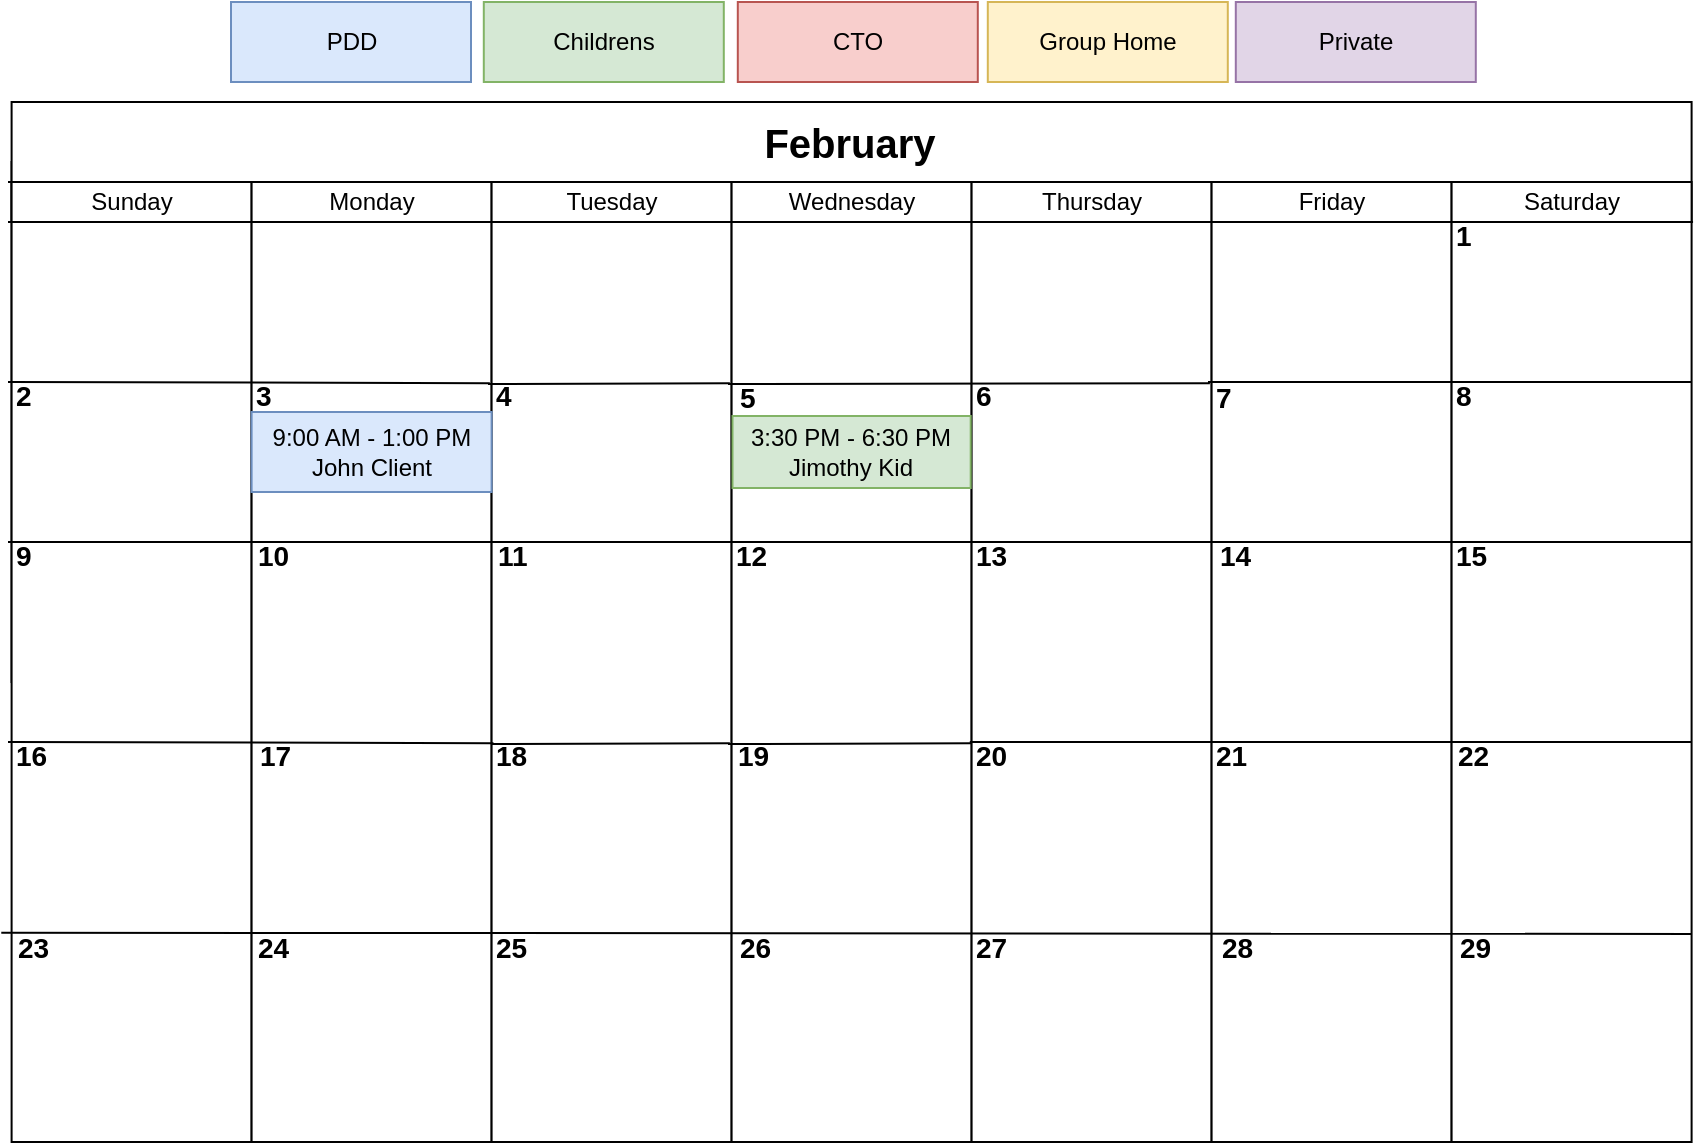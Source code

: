 <mxfile version="12.6.7" type="github" pages="3">
  <diagram id="gWpXzZqUN_xeHMJXShuu" name="Calendar View">
    <mxGraphModel dx="1038" dy="580" grid="1" gridSize="10" guides="1" tooltips="1" connect="1" arrows="1" fold="1" page="1" pageScale="1" pageWidth="850" pageHeight="1100" math="0" shadow="0">
      <root>
        <mxCell id="0FbnTfogBeN0D6H0uJNu-0"/>
        <mxCell id="0FbnTfogBeN0D6H0uJNu-1" parent="0FbnTfogBeN0D6H0uJNu-0"/>
        <mxCell id="86lQQZ_HFtQmhh7WeCAh-0" value="" style="rounded=0;whiteSpace=wrap;html=1;" parent="0FbnTfogBeN0D6H0uJNu-1" vertex="1">
          <mxGeometry x="181.8" y="110" width="720" height="260" as="geometry"/>
        </mxCell>
        <mxCell id="86lQQZ_HFtQmhh7WeCAh-1" value="" style="rounded=0;whiteSpace=wrap;html=1;" parent="0FbnTfogBeN0D6H0uJNu-1" vertex="1">
          <mxGeometry x="181.8" y="80" width="840" height="60" as="geometry"/>
        </mxCell>
        <mxCell id="86lQQZ_HFtQmhh7WeCAh-2" value="" style="rounded=0;whiteSpace=wrap;html=1;" parent="0FbnTfogBeN0D6H0uJNu-1" vertex="1">
          <mxGeometry x="181.8" y="120" width="120" height="480" as="geometry"/>
        </mxCell>
        <mxCell id="86lQQZ_HFtQmhh7WeCAh-3" value="" style="rounded=0;whiteSpace=wrap;html=1;" parent="0FbnTfogBeN0D6H0uJNu-1" vertex="1">
          <mxGeometry x="301.8" y="120" width="120" height="480" as="geometry"/>
        </mxCell>
        <mxCell id="86lQQZ_HFtQmhh7WeCAh-4" value="" style="rounded=0;whiteSpace=wrap;html=1;" parent="0FbnTfogBeN0D6H0uJNu-1" vertex="1">
          <mxGeometry x="421.8" y="120" width="120" height="480" as="geometry"/>
        </mxCell>
        <mxCell id="86lQQZ_HFtQmhh7WeCAh-5" value="" style="rounded=0;whiteSpace=wrap;html=1;" parent="0FbnTfogBeN0D6H0uJNu-1" vertex="1">
          <mxGeometry x="541.8" y="120" width="120" height="480" as="geometry"/>
        </mxCell>
        <mxCell id="86lQQZ_HFtQmhh7WeCAh-6" value="" style="rounded=0;whiteSpace=wrap;html=1;" parent="0FbnTfogBeN0D6H0uJNu-1" vertex="1">
          <mxGeometry x="661.8" y="120" width="120" height="480" as="geometry"/>
        </mxCell>
        <mxCell id="86lQQZ_HFtQmhh7WeCAh-7" value="" style="rounded=0;whiteSpace=wrap;html=1;" parent="0FbnTfogBeN0D6H0uJNu-1" vertex="1">
          <mxGeometry x="781.8" y="120" width="120" height="480" as="geometry"/>
        </mxCell>
        <mxCell id="86lQQZ_HFtQmhh7WeCAh-8" value="" style="rounded=0;whiteSpace=wrap;html=1;" parent="0FbnTfogBeN0D6H0uJNu-1" vertex="1">
          <mxGeometry x="901.8" y="120" width="120" height="480" as="geometry"/>
        </mxCell>
        <mxCell id="86lQQZ_HFtQmhh7WeCAh-11" value="Sunday" style="text;html=1;strokeColor=none;fillColor=none;align=center;verticalAlign=middle;whiteSpace=wrap;rounded=0;" parent="0FbnTfogBeN0D6H0uJNu-1" vertex="1">
          <mxGeometry x="221.8" y="120" width="40" height="20" as="geometry"/>
        </mxCell>
        <mxCell id="86lQQZ_HFtQmhh7WeCAh-12" value="Monday" style="text;html=1;strokeColor=none;fillColor=none;align=center;verticalAlign=middle;whiteSpace=wrap;rounded=0;" parent="0FbnTfogBeN0D6H0uJNu-1" vertex="1">
          <mxGeometry x="341.8" y="120" width="40" height="20" as="geometry"/>
        </mxCell>
        <mxCell id="86lQQZ_HFtQmhh7WeCAh-13" value="Tuesday" style="text;html=1;strokeColor=none;fillColor=none;align=center;verticalAlign=middle;whiteSpace=wrap;rounded=0;" parent="0FbnTfogBeN0D6H0uJNu-1" vertex="1">
          <mxGeometry x="461.8" y="120" width="40" height="20" as="geometry"/>
        </mxCell>
        <mxCell id="86lQQZ_HFtQmhh7WeCAh-14" value="Wednesday" style="text;html=1;strokeColor=none;fillColor=none;align=center;verticalAlign=middle;whiteSpace=wrap;rounded=0;" parent="0FbnTfogBeN0D6H0uJNu-1" vertex="1">
          <mxGeometry x="581.8" y="120" width="40" height="20" as="geometry"/>
        </mxCell>
        <mxCell id="86lQQZ_HFtQmhh7WeCAh-15" value="Thursday" style="text;html=1;strokeColor=none;fillColor=none;align=center;verticalAlign=middle;whiteSpace=wrap;rounded=0;" parent="0FbnTfogBeN0D6H0uJNu-1" vertex="1">
          <mxGeometry x="701.8" y="120" width="40" height="20" as="geometry"/>
        </mxCell>
        <mxCell id="86lQQZ_HFtQmhh7WeCAh-16" value="Friday" style="text;html=1;strokeColor=none;fillColor=none;align=center;verticalAlign=middle;whiteSpace=wrap;rounded=0;" parent="0FbnTfogBeN0D6H0uJNu-1" vertex="1">
          <mxGeometry x="821.8" y="120" width="40" height="20" as="geometry"/>
        </mxCell>
        <mxCell id="86lQQZ_HFtQmhh7WeCAh-17" value="Saturday" style="text;html=1;strokeColor=none;fillColor=none;align=center;verticalAlign=middle;whiteSpace=wrap;rounded=0;" parent="0FbnTfogBeN0D6H0uJNu-1" vertex="1">
          <mxGeometry x="941.8" y="120" width="40" height="20" as="geometry"/>
        </mxCell>
        <mxCell id="86lQQZ_HFtQmhh7WeCAh-53" value="" style="endArrow=none;html=1;entryX=1.008;entryY=0.043;entryDx=0;entryDy=0;entryPerimeter=0;" parent="0FbnTfogBeN0D6H0uJNu-1" edge="1">
          <mxGeometry width="50" height="50" relative="1" as="geometry">
            <mxPoint x="180" y="300" as="sourcePoint"/>
            <mxPoint x="1021.8" y="300" as="targetPoint"/>
          </mxGeometry>
        </mxCell>
        <mxCell id="86lQQZ_HFtQmhh7WeCAh-58" value="" style="endArrow=none;html=1;entryX=1.008;entryY=0.043;entryDx=0;entryDy=0;entryPerimeter=0;exitX=1;exitY=0;exitDx=0;exitDy=0;" parent="0FbnTfogBeN0D6H0uJNu-1" source="86lQQZ_HFtQmhh7WeCAh-92" edge="1">
          <mxGeometry width="50" height="50" relative="1" as="geometry">
            <mxPoint x="180" y="400" as="sourcePoint"/>
            <mxPoint x="1021.8" y="400" as="targetPoint"/>
          </mxGeometry>
        </mxCell>
        <mxCell id="86lQQZ_HFtQmhh7WeCAh-62" value="" style="endArrow=none;html=1;exitX=-0.043;exitY=0.782;exitDx=0;exitDy=0;entryX=1;entryY=0;entryDx=0;entryDy=0;exitPerimeter=0;" parent="0FbnTfogBeN0D6H0uJNu-1" source="86lQQZ_HFtQmhh7WeCAh-2" target="86lQQZ_HFtQmhh7WeCAh-118" edge="1">
          <mxGeometry width="50" height="50" relative="1" as="geometry">
            <mxPoint x="60.0" y="480.0" as="sourcePoint"/>
            <mxPoint x="1021.8" y="480" as="targetPoint"/>
          </mxGeometry>
        </mxCell>
        <mxCell id="86lQQZ_HFtQmhh7WeCAh-70" value="" style="endArrow=none;html=1;entryX=1.008;entryY=0.043;entryDx=0;entryDy=0;entryPerimeter=0;" parent="0FbnTfogBeN0D6H0uJNu-1" edge="1">
          <mxGeometry width="50" height="50" relative="1" as="geometry">
            <mxPoint x="780" y="220" as="sourcePoint"/>
            <mxPoint x="1021.8" y="220" as="targetPoint"/>
          </mxGeometry>
        </mxCell>
        <mxCell id="86lQQZ_HFtQmhh7WeCAh-72" value="&lt;span style=&quot;white-space: normal&quot;&gt;9:00 AM - 1:00 PM&lt;/span&gt;&lt;br style=&quot;white-space: normal&quot;&gt;&lt;span style=&quot;white-space: normal&quot;&gt;John Client&lt;/span&gt;" style="rounded=0;whiteSpace=wrap;html=1;fillColor=#dae8fc;strokeColor=#6c8ebf;" parent="0FbnTfogBeN0D6H0uJNu-1" vertex="1">
          <mxGeometry x="301.8" y="235" width="120" height="40" as="geometry"/>
        </mxCell>
        <mxCell id="86lQQZ_HFtQmhh7WeCAh-75" value="&lt;span style=&quot;white-space: normal&quot;&gt;3:30 PM - 6:30 PM&lt;br&gt;Jimothy Kid&lt;/span&gt;" style="rounded=0;whiteSpace=wrap;html=1;fillColor=#d5e8d4;strokeColor=#82b366;" parent="0FbnTfogBeN0D6H0uJNu-1" vertex="1">
          <mxGeometry x="542.25" y="237" width="119.1" height="36" as="geometry"/>
        </mxCell>
        <mxCell id="86lQQZ_HFtQmhh7WeCAh-80" value="" style="endArrow=none;html=1;" parent="0FbnTfogBeN0D6H0uJNu-1" edge="1">
          <mxGeometry width="50" height="50" relative="1" as="geometry">
            <mxPoint x="180" y="120" as="sourcePoint"/>
            <mxPoint x="1020" y="120" as="targetPoint"/>
          </mxGeometry>
        </mxCell>
        <mxCell id="86lQQZ_HFtQmhh7WeCAh-81" value="" style="endArrow=none;html=1;entryX=0.999;entryY=0.076;entryDx=0;entryDy=0;entryPerimeter=0;" parent="0FbnTfogBeN0D6H0uJNu-1" edge="1">
          <mxGeometry width="50" height="50" relative="1" as="geometry">
            <mxPoint x="180" y="140" as="sourcePoint"/>
            <mxPoint x="1022.52" y="140" as="targetPoint"/>
          </mxGeometry>
        </mxCell>
        <mxCell id="86lQQZ_HFtQmhh7WeCAh-83" value="February" style="text;html=1;strokeColor=none;fillColor=none;align=center;verticalAlign=middle;whiteSpace=wrap;rounded=0;fontStyle=1;fontSize=20;" parent="0FbnTfogBeN0D6H0uJNu-1" vertex="1">
          <mxGeometry x="421.8" y="90" width="358.2" height="20" as="geometry"/>
        </mxCell>
        <mxCell id="86lQQZ_HFtQmhh7WeCAh-86" value="&lt;b style=&quot;font-size: 14px&quot;&gt;1&lt;/b&gt;" style="text;html=1;strokeColor=none;fillColor=none;align=left;verticalAlign=middle;whiteSpace=wrap;rounded=0;" parent="0FbnTfogBeN0D6H0uJNu-1" vertex="1">
          <mxGeometry x="901.8" y="140" width="118.2" height="14" as="geometry"/>
        </mxCell>
        <mxCell id="86lQQZ_HFtQmhh7WeCAh-87" value="&lt;b style=&quot;font-size: 14px&quot;&gt;2&lt;/b&gt;" style="text;html=1;strokeColor=none;fillColor=none;align=left;verticalAlign=middle;whiteSpace=wrap;rounded=0;" parent="0FbnTfogBeN0D6H0uJNu-1" vertex="1">
          <mxGeometry x="181.8" y="220" width="118.2" height="14" as="geometry"/>
        </mxCell>
        <mxCell id="86lQQZ_HFtQmhh7WeCAh-88" value="&lt;b style=&quot;font-size: 14px&quot;&gt;3&lt;/b&gt;" style="text;html=1;strokeColor=none;fillColor=none;align=left;verticalAlign=middle;whiteSpace=wrap;rounded=0;" parent="0FbnTfogBeN0D6H0uJNu-1" vertex="1">
          <mxGeometry x="301.8" y="220" width="118.2" height="14" as="geometry"/>
        </mxCell>
        <mxCell id="86lQQZ_HFtQmhh7WeCAh-89" value="" style="endArrow=none;html=1;entryX=1.008;entryY=0.043;entryDx=0;entryDy=0;entryPerimeter=0;" parent="0FbnTfogBeN0D6H0uJNu-1" target="86lQQZ_HFtQmhh7WeCAh-88" edge="1">
          <mxGeometry width="50" height="50" relative="1" as="geometry">
            <mxPoint x="180" y="220" as="sourcePoint"/>
            <mxPoint x="1021.8" y="220" as="targetPoint"/>
          </mxGeometry>
        </mxCell>
        <mxCell id="86lQQZ_HFtQmhh7WeCAh-90" value="&lt;b style=&quot;font-size: 14px&quot;&gt;21&lt;/b&gt;" style="text;html=1;strokeColor=none;fillColor=none;align=left;verticalAlign=middle;whiteSpace=wrap;rounded=0;" parent="0FbnTfogBeN0D6H0uJNu-1" vertex="1">
          <mxGeometry x="781.8" y="400" width="118.2" height="14" as="geometry"/>
        </mxCell>
        <mxCell id="86lQQZ_HFtQmhh7WeCAh-91" value="&lt;b style=&quot;font-size: 14px&quot;&gt;20&lt;/b&gt;" style="text;html=1;strokeColor=none;fillColor=none;align=left;verticalAlign=middle;whiteSpace=wrap;rounded=0;" parent="0FbnTfogBeN0D6H0uJNu-1" vertex="1">
          <mxGeometry x="661.8" y="400" width="118.2" height="14" as="geometry"/>
        </mxCell>
        <mxCell id="86lQQZ_HFtQmhh7WeCAh-94" value="&lt;b style=&quot;font-size: 14px&quot;&gt;15&lt;/b&gt;" style="text;html=1;strokeColor=none;fillColor=none;align=left;verticalAlign=middle;whiteSpace=wrap;rounded=0;" parent="0FbnTfogBeN0D6H0uJNu-1" vertex="1">
          <mxGeometry x="901.8" y="300" width="118.2" height="14" as="geometry"/>
        </mxCell>
        <mxCell id="86lQQZ_HFtQmhh7WeCAh-96" value="&lt;b style=&quot;font-size: 14px&quot;&gt;16&lt;/b&gt;" style="text;html=1;strokeColor=none;fillColor=none;align=left;verticalAlign=middle;whiteSpace=wrap;rounded=0;" parent="0FbnTfogBeN0D6H0uJNu-1" vertex="1">
          <mxGeometry x="181.8" y="400" width="118.2" height="14" as="geometry"/>
        </mxCell>
        <mxCell id="86lQQZ_HFtQmhh7WeCAh-97" value="&lt;b style=&quot;font-size: 14px&quot;&gt;14&lt;/b&gt;" style="text;html=1;strokeColor=none;fillColor=none;align=left;verticalAlign=middle;whiteSpace=wrap;rounded=0;" parent="0FbnTfogBeN0D6H0uJNu-1" vertex="1">
          <mxGeometry x="783.6" y="300" width="118.2" height="14" as="geometry"/>
        </mxCell>
        <mxCell id="86lQQZ_HFtQmhh7WeCAh-98" value="&lt;b style=&quot;font-size: 14px&quot;&gt;13&lt;/b&gt;" style="text;html=1;strokeColor=none;fillColor=none;align=left;verticalAlign=middle;whiteSpace=wrap;rounded=0;" parent="0FbnTfogBeN0D6H0uJNu-1" vertex="1">
          <mxGeometry x="661.8" y="300" width="118.2" height="14" as="geometry"/>
        </mxCell>
        <mxCell id="86lQQZ_HFtQmhh7WeCAh-99" value="&lt;b style=&quot;font-size: 14px&quot;&gt;12&lt;/b&gt;" style="text;html=1;strokeColor=none;fillColor=none;align=left;verticalAlign=middle;whiteSpace=wrap;rounded=0;" parent="0FbnTfogBeN0D6H0uJNu-1" vertex="1">
          <mxGeometry x="541.8" y="300" width="118.2" height="14" as="geometry"/>
        </mxCell>
        <mxCell id="86lQQZ_HFtQmhh7WeCAh-100" value="&lt;b style=&quot;font-size: 14px&quot;&gt;11&lt;/b&gt;" style="text;html=1;strokeColor=none;fillColor=none;align=left;verticalAlign=middle;whiteSpace=wrap;rounded=0;" parent="0FbnTfogBeN0D6H0uJNu-1" vertex="1">
          <mxGeometry x="422.7" y="300" width="118.2" height="14" as="geometry"/>
        </mxCell>
        <mxCell id="86lQQZ_HFtQmhh7WeCAh-101" value="&lt;b style=&quot;font-size: 14px&quot;&gt;10&lt;/b&gt;" style="text;html=1;strokeColor=none;fillColor=none;align=left;verticalAlign=middle;whiteSpace=wrap;rounded=0;" parent="0FbnTfogBeN0D6H0uJNu-1" vertex="1">
          <mxGeometry x="302.7" y="300" width="118.2" height="14" as="geometry"/>
        </mxCell>
        <mxCell id="86lQQZ_HFtQmhh7WeCAh-102" value="&lt;b style=&quot;font-size: 14px&quot;&gt;9&lt;/b&gt;" style="text;html=1;strokeColor=none;fillColor=none;align=left;verticalAlign=middle;whiteSpace=wrap;rounded=0;" parent="0FbnTfogBeN0D6H0uJNu-1" vertex="1">
          <mxGeometry x="181.8" y="300" width="118.2" height="14" as="geometry"/>
        </mxCell>
        <mxCell id="86lQQZ_HFtQmhh7WeCAh-103" value="&lt;b style=&quot;font-size: 14px&quot;&gt;8&lt;/b&gt;" style="text;html=1;strokeColor=none;fillColor=none;align=left;verticalAlign=middle;whiteSpace=wrap;rounded=0;" parent="0FbnTfogBeN0D6H0uJNu-1" vertex="1">
          <mxGeometry x="901.8" y="220" width="118.2" height="14" as="geometry"/>
        </mxCell>
        <mxCell id="86lQQZ_HFtQmhh7WeCAh-104" value="&lt;b style=&quot;font-size: 14px&quot;&gt;7&lt;/b&gt;" style="text;html=1;strokeColor=none;fillColor=none;align=left;verticalAlign=middle;whiteSpace=wrap;rounded=0;" parent="0FbnTfogBeN0D6H0uJNu-1" vertex="1">
          <mxGeometry x="781.8" y="221" width="118.2" height="14" as="geometry"/>
        </mxCell>
        <mxCell id="86lQQZ_HFtQmhh7WeCAh-106" value="&lt;b style=&quot;font-size: 14px&quot;&gt;5&lt;/b&gt;" style="text;html=1;strokeColor=none;fillColor=none;align=left;verticalAlign=middle;whiteSpace=wrap;rounded=0;" parent="0FbnTfogBeN0D6H0uJNu-1" vertex="1">
          <mxGeometry x="543.6" y="221" width="118.2" height="14" as="geometry"/>
        </mxCell>
        <mxCell id="86lQQZ_HFtQmhh7WeCAh-107" value="&lt;b style=&quot;font-size: 14px&quot;&gt;4&lt;/b&gt;" style="text;html=1;strokeColor=none;fillColor=none;align=left;verticalAlign=middle;whiteSpace=wrap;rounded=0;" parent="0FbnTfogBeN0D6H0uJNu-1" vertex="1">
          <mxGeometry x="421.8" y="220" width="118.2" height="14" as="geometry"/>
        </mxCell>
        <mxCell id="86lQQZ_HFtQmhh7WeCAh-108" value="" style="endArrow=none;html=1;entryX=1.008;entryY=0.043;entryDx=0;entryDy=0;entryPerimeter=0;" parent="0FbnTfogBeN0D6H0uJNu-1" target="86lQQZ_HFtQmhh7WeCAh-107" edge="1">
          <mxGeometry width="50" height="50" relative="1" as="geometry">
            <mxPoint x="420" y="221" as="sourcePoint"/>
            <mxPoint x="1021.8" y="220" as="targetPoint"/>
          </mxGeometry>
        </mxCell>
        <mxCell id="86lQQZ_HFtQmhh7WeCAh-105" value="&lt;b style=&quot;font-size: 14px&quot;&gt;6&lt;/b&gt;" style="text;html=1;strokeColor=none;fillColor=none;align=left;verticalAlign=middle;whiteSpace=wrap;rounded=0;" parent="0FbnTfogBeN0D6H0uJNu-1" vertex="1">
          <mxGeometry x="661.8" y="220" width="118.2" height="14" as="geometry"/>
        </mxCell>
        <mxCell id="86lQQZ_HFtQmhh7WeCAh-109" value="" style="endArrow=none;html=1;entryX=1.008;entryY=0.043;entryDx=0;entryDy=0;entryPerimeter=0;" parent="0FbnTfogBeN0D6H0uJNu-1" target="86lQQZ_HFtQmhh7WeCAh-105" edge="1">
          <mxGeometry width="50" height="50" relative="1" as="geometry">
            <mxPoint x="540" y="221" as="sourcePoint"/>
            <mxPoint x="1021.8" y="220" as="targetPoint"/>
          </mxGeometry>
        </mxCell>
        <mxCell id="86lQQZ_HFtQmhh7WeCAh-95" value="&lt;b style=&quot;font-size: 14px&quot;&gt;17&lt;/b&gt;" style="text;html=1;strokeColor=none;fillColor=none;align=left;verticalAlign=middle;whiteSpace=wrap;rounded=0;" parent="0FbnTfogBeN0D6H0uJNu-1" vertex="1">
          <mxGeometry x="303.6" y="400" width="118.2" height="14" as="geometry"/>
        </mxCell>
        <mxCell id="86lQQZ_HFtQmhh7WeCAh-113" value="" style="endArrow=none;html=1;entryX=1.008;entryY=0.043;entryDx=0;entryDy=0;entryPerimeter=0;" parent="0FbnTfogBeN0D6H0uJNu-1" target="86lQQZ_HFtQmhh7WeCAh-95" edge="1">
          <mxGeometry width="50" height="50" relative="1" as="geometry">
            <mxPoint x="180" y="400" as="sourcePoint"/>
            <mxPoint x="1021.8" y="400" as="targetPoint"/>
          </mxGeometry>
        </mxCell>
        <mxCell id="86lQQZ_HFtQmhh7WeCAh-93" value="&lt;b style=&quot;font-size: 14px&quot;&gt;18&lt;/b&gt;" style="text;html=1;strokeColor=none;fillColor=none;align=left;verticalAlign=middle;whiteSpace=wrap;rounded=0;" parent="0FbnTfogBeN0D6H0uJNu-1" vertex="1">
          <mxGeometry x="421.8" y="400" width="118.2" height="14" as="geometry"/>
        </mxCell>
        <mxCell id="86lQQZ_HFtQmhh7WeCAh-114" value="" style="endArrow=none;html=1;entryX=1.008;entryY=0.043;entryDx=0;entryDy=0;entryPerimeter=0;" parent="0FbnTfogBeN0D6H0uJNu-1" target="86lQQZ_HFtQmhh7WeCAh-93" edge="1">
          <mxGeometry width="50" height="50" relative="1" as="geometry">
            <mxPoint x="422" y="401" as="sourcePoint"/>
            <mxPoint x="1021.8" y="400" as="targetPoint"/>
          </mxGeometry>
        </mxCell>
        <mxCell id="86lQQZ_HFtQmhh7WeCAh-92" value="&lt;b style=&quot;font-size: 14px&quot;&gt;19&lt;/b&gt;" style="text;html=1;strokeColor=none;fillColor=none;align=left;verticalAlign=middle;whiteSpace=wrap;rounded=0;" parent="0FbnTfogBeN0D6H0uJNu-1" vertex="1">
          <mxGeometry x="542.7" y="400" width="118.2" height="14" as="geometry"/>
        </mxCell>
        <mxCell id="86lQQZ_HFtQmhh7WeCAh-115" value="" style="endArrow=none;html=1;entryX=1.008;entryY=0.043;entryDx=0;entryDy=0;entryPerimeter=0;" parent="0FbnTfogBeN0D6H0uJNu-1" target="86lQQZ_HFtQmhh7WeCAh-92" edge="1">
          <mxGeometry width="50" height="50" relative="1" as="geometry">
            <mxPoint x="540" y="401" as="sourcePoint"/>
            <mxPoint x="1021.8" y="400" as="targetPoint"/>
          </mxGeometry>
        </mxCell>
        <mxCell id="86lQQZ_HFtQmhh7WeCAh-116" value="&lt;b style=&quot;font-size: 14px&quot;&gt;22&lt;/b&gt;" style="text;html=1;strokeColor=none;fillColor=none;align=left;verticalAlign=middle;whiteSpace=wrap;rounded=0;" parent="0FbnTfogBeN0D6H0uJNu-1" vertex="1">
          <mxGeometry x="902.7" y="400" width="118.2" height="14" as="geometry"/>
        </mxCell>
        <mxCell id="86lQQZ_HFtQmhh7WeCAh-118" value="&lt;b style=&quot;font-size: 14px&quot;&gt;29&lt;/b&gt;" style="text;html=1;strokeColor=none;fillColor=none;align=left;verticalAlign=middle;whiteSpace=wrap;rounded=0;" parent="0FbnTfogBeN0D6H0uJNu-1" vertex="1">
          <mxGeometry x="903.6" y="496" width="118.2" height="14" as="geometry"/>
        </mxCell>
        <mxCell id="86lQQZ_HFtQmhh7WeCAh-119" value="&lt;b style=&quot;font-size: 14px&quot;&gt;28&lt;/b&gt;" style="text;html=1;strokeColor=none;fillColor=none;align=left;verticalAlign=middle;whiteSpace=wrap;rounded=0;" parent="0FbnTfogBeN0D6H0uJNu-1" vertex="1">
          <mxGeometry x="784.5" y="496" width="118.2" height="14" as="geometry"/>
        </mxCell>
        <mxCell id="86lQQZ_HFtQmhh7WeCAh-120" value="&lt;b style=&quot;font-size: 14px&quot;&gt;27&lt;/b&gt;" style="text;html=1;strokeColor=none;fillColor=none;align=left;verticalAlign=middle;whiteSpace=wrap;rounded=0;" parent="0FbnTfogBeN0D6H0uJNu-1" vertex="1">
          <mxGeometry x="661.8" y="496" width="118.2" height="14" as="geometry"/>
        </mxCell>
        <mxCell id="86lQQZ_HFtQmhh7WeCAh-121" value="&lt;b style=&quot;font-size: 14px&quot;&gt;26&lt;/b&gt;" style="text;html=1;strokeColor=none;fillColor=none;align=left;verticalAlign=middle;whiteSpace=wrap;rounded=0;" parent="0FbnTfogBeN0D6H0uJNu-1" vertex="1">
          <mxGeometry x="543.6" y="496" width="118.2" height="14" as="geometry"/>
        </mxCell>
        <mxCell id="86lQQZ_HFtQmhh7WeCAh-122" value="&lt;b style=&quot;font-size: 14px&quot;&gt;25&lt;/b&gt;" style="text;html=1;strokeColor=none;fillColor=none;align=left;verticalAlign=middle;whiteSpace=wrap;rounded=0;" parent="0FbnTfogBeN0D6H0uJNu-1" vertex="1">
          <mxGeometry x="421.8" y="496" width="118.2" height="14" as="geometry"/>
        </mxCell>
        <mxCell id="86lQQZ_HFtQmhh7WeCAh-123" value="&lt;b style=&quot;font-size: 14px&quot;&gt;24&lt;/b&gt;" style="text;html=1;strokeColor=none;fillColor=none;align=left;verticalAlign=middle;whiteSpace=wrap;rounded=0;" parent="0FbnTfogBeN0D6H0uJNu-1" vertex="1">
          <mxGeometry x="302.7" y="496" width="118.2" height="14" as="geometry"/>
        </mxCell>
        <mxCell id="86lQQZ_HFtQmhh7WeCAh-124" value="&lt;b style=&quot;font-size: 14px&quot;&gt;23&lt;/b&gt;" style="text;html=1;strokeColor=none;fillColor=none;align=left;verticalAlign=middle;whiteSpace=wrap;rounded=0;" parent="0FbnTfogBeN0D6H0uJNu-1" vertex="1">
          <mxGeometry x="182.7" y="496" width="118.2" height="14" as="geometry"/>
        </mxCell>
        <mxCell id="hpF6MXox4R8xfjnI8_eE-0" value="PDD" style="rounded=0;whiteSpace=wrap;html=1;fillColor=#dae8fc;strokeColor=#6c8ebf;" vertex="1" parent="0FbnTfogBeN0D6H0uJNu-1">
          <mxGeometry x="291.5" y="30" width="120" height="40" as="geometry"/>
        </mxCell>
        <mxCell id="hpF6MXox4R8xfjnI8_eE-1" value="Childrens" style="rounded=0;whiteSpace=wrap;html=1;fillColor=#d5e8d4;strokeColor=#82b366;" vertex="1" parent="0FbnTfogBeN0D6H0uJNu-1">
          <mxGeometry x="417.9" y="30" width="120" height="40" as="geometry"/>
        </mxCell>
        <mxCell id="hpF6MXox4R8xfjnI8_eE-2" value="CTO" style="rounded=0;whiteSpace=wrap;html=1;fillColor=#f8cecc;strokeColor=#b85450;" vertex="1" parent="0FbnTfogBeN0D6H0uJNu-1">
          <mxGeometry x="544.9" y="30" width="120" height="40" as="geometry"/>
        </mxCell>
        <mxCell id="hpF6MXox4R8xfjnI8_eE-3" value="Group Home" style="rounded=0;whiteSpace=wrap;html=1;fillColor=#fff2cc;strokeColor=#d6b656;" vertex="1" parent="0FbnTfogBeN0D6H0uJNu-1">
          <mxGeometry x="669.9" y="30" width="120" height="40" as="geometry"/>
        </mxCell>
        <mxCell id="hpF6MXox4R8xfjnI8_eE-4" value="Private" style="rounded=0;whiteSpace=wrap;html=1;fillColor=#e1d5e7;strokeColor=#9673a6;" vertex="1" parent="0FbnTfogBeN0D6H0uJNu-1">
          <mxGeometry x="793.9" y="30" width="120" height="40" as="geometry"/>
        </mxCell>
      </root>
    </mxGraphModel>
  </diagram>
  <diagram id="l_XLelFGK0SrKphf6Kbc" name="Week View">
    <mxGraphModel dx="2333" dy="829" grid="1" gridSize="10" guides="1" tooltips="1" connect="1" arrows="1" fold="1" page="1" pageScale="1" pageWidth="850" pageHeight="1100" math="0" shadow="0">
      <root>
        <mxCell id="0"/>
        <mxCell id="1" parent="0"/>
        <mxCell id="4BJEDGzdUpcZ-naStXSg-1" value="" style="rounded=0;whiteSpace=wrap;html=1;" parent="1" vertex="1">
          <mxGeometry x="80" y="120" width="720" height="260" as="geometry"/>
        </mxCell>
        <mxCell id="4BJEDGzdUpcZ-naStXSg-2" value="" style="rounded=0;whiteSpace=wrap;html=1;" parent="1" vertex="1">
          <mxGeometry x="80" y="90" width="840" height="60" as="geometry"/>
        </mxCell>
        <mxCell id="4BJEDGzdUpcZ-naStXSg-3" value="" style="rounded=0;whiteSpace=wrap;html=1;" parent="1" vertex="1">
          <mxGeometry x="80" y="150" width="120" height="480" as="geometry"/>
        </mxCell>
        <mxCell id="4BJEDGzdUpcZ-naStXSg-4" value="" style="rounded=0;whiteSpace=wrap;html=1;" parent="1" vertex="1">
          <mxGeometry x="200" y="150" width="120" height="480" as="geometry"/>
        </mxCell>
        <mxCell id="4BJEDGzdUpcZ-naStXSg-5" value="" style="rounded=0;whiteSpace=wrap;html=1;" parent="1" vertex="1">
          <mxGeometry x="320" y="150" width="120" height="480" as="geometry"/>
        </mxCell>
        <mxCell id="4BJEDGzdUpcZ-naStXSg-6" value="" style="rounded=0;whiteSpace=wrap;html=1;" parent="1" vertex="1">
          <mxGeometry x="440" y="150" width="120" height="480" as="geometry"/>
        </mxCell>
        <mxCell id="4BJEDGzdUpcZ-naStXSg-7" value="" style="rounded=0;whiteSpace=wrap;html=1;" parent="1" vertex="1">
          <mxGeometry x="560" y="150" width="120" height="480" as="geometry"/>
        </mxCell>
        <mxCell id="4BJEDGzdUpcZ-naStXSg-8" value="" style="rounded=0;whiteSpace=wrap;html=1;" parent="1" vertex="1">
          <mxGeometry x="680" y="150" width="120" height="480" as="geometry"/>
        </mxCell>
        <mxCell id="4BJEDGzdUpcZ-naStXSg-9" value="" style="rounded=0;whiteSpace=wrap;html=1;" parent="1" vertex="1">
          <mxGeometry x="800" y="150" width="120" height="480" as="geometry"/>
        </mxCell>
        <mxCell id="4BJEDGzdUpcZ-naStXSg-12" value="" style="rounded=0;whiteSpace=wrap;html=1;" parent="1" vertex="1">
          <mxGeometry x="-40" y="150" width="120" height="480" as="geometry"/>
        </mxCell>
        <mxCell id="4BJEDGzdUpcZ-naStXSg-13" value="" style="rounded=0;whiteSpace=wrap;html=1;" parent="1" vertex="1">
          <mxGeometry x="-40" y="90" width="120" height="60" as="geometry"/>
        </mxCell>
        <mxCell id="4BJEDGzdUpcZ-naStXSg-14" value="Sunday" style="text;html=1;strokeColor=none;fillColor=none;align=center;verticalAlign=middle;whiteSpace=wrap;rounded=0;" parent="1" vertex="1">
          <mxGeometry x="120" y="100" width="40" height="20" as="geometry"/>
        </mxCell>
        <mxCell id="4BJEDGzdUpcZ-naStXSg-15" value="Monday" style="text;html=1;strokeColor=none;fillColor=none;align=center;verticalAlign=middle;whiteSpace=wrap;rounded=0;" parent="1" vertex="1">
          <mxGeometry x="240" y="100" width="40" height="20" as="geometry"/>
        </mxCell>
        <mxCell id="4BJEDGzdUpcZ-naStXSg-16" value="Tuesday" style="text;html=1;strokeColor=none;fillColor=none;align=center;verticalAlign=middle;whiteSpace=wrap;rounded=0;" parent="1" vertex="1">
          <mxGeometry x="360" y="100" width="40" height="20" as="geometry"/>
        </mxCell>
        <mxCell id="4BJEDGzdUpcZ-naStXSg-17" value="Wednesday" style="text;html=1;strokeColor=none;fillColor=none;align=center;verticalAlign=middle;whiteSpace=wrap;rounded=0;" parent="1" vertex="1">
          <mxGeometry x="480" y="100" width="40" height="20" as="geometry"/>
        </mxCell>
        <mxCell id="4BJEDGzdUpcZ-naStXSg-18" value="Thursday" style="text;html=1;strokeColor=none;fillColor=none;align=center;verticalAlign=middle;whiteSpace=wrap;rounded=0;" parent="1" vertex="1">
          <mxGeometry x="600" y="100" width="40" height="20" as="geometry"/>
        </mxCell>
        <mxCell id="4BJEDGzdUpcZ-naStXSg-19" value="Friday" style="text;html=1;strokeColor=none;fillColor=none;align=center;verticalAlign=middle;whiteSpace=wrap;rounded=0;" parent="1" vertex="1">
          <mxGeometry x="720" y="100" width="40" height="20" as="geometry"/>
        </mxCell>
        <mxCell id="4BJEDGzdUpcZ-naStXSg-20" value="Saturday" style="text;html=1;strokeColor=none;fillColor=none;align=center;verticalAlign=middle;whiteSpace=wrap;rounded=0;" parent="1" vertex="1">
          <mxGeometry x="840" y="100" width="40" height="20" as="geometry"/>
        </mxCell>
        <mxCell id="4BJEDGzdUpcZ-naStXSg-22" value="0:00" style="text;html=1;strokeColor=none;fillColor=none;align=center;verticalAlign=middle;whiteSpace=wrap;rounded=0;" parent="1" vertex="1">
          <mxGeometry y="150" width="40" height="20" as="geometry"/>
        </mxCell>
        <mxCell id="4BJEDGzdUpcZ-naStXSg-24" value="1:00" style="text;html=1;strokeColor=none;fillColor=none;align=center;verticalAlign=middle;whiteSpace=wrap;rounded=0;" parent="1" vertex="1">
          <mxGeometry y="170" width="40" height="20" as="geometry"/>
        </mxCell>
        <mxCell id="4BJEDGzdUpcZ-naStXSg-25" value="2:00" style="text;html=1;strokeColor=none;fillColor=none;align=center;verticalAlign=middle;whiteSpace=wrap;rounded=0;" parent="1" vertex="1">
          <mxGeometry y="190" width="40" height="20" as="geometry"/>
        </mxCell>
        <mxCell id="4BJEDGzdUpcZ-naStXSg-26" value="3:00" style="text;html=1;strokeColor=none;fillColor=none;align=center;verticalAlign=middle;whiteSpace=wrap;rounded=0;" parent="1" vertex="1">
          <mxGeometry y="210" width="40" height="20" as="geometry"/>
        </mxCell>
        <mxCell id="4BJEDGzdUpcZ-naStXSg-27" value="4:00" style="text;html=1;strokeColor=none;fillColor=none;align=center;verticalAlign=middle;whiteSpace=wrap;rounded=0;" parent="1" vertex="1">
          <mxGeometry y="230" width="40" height="20" as="geometry"/>
        </mxCell>
        <mxCell id="4BJEDGzdUpcZ-naStXSg-28" value="5:00" style="text;html=1;strokeColor=none;fillColor=none;align=center;verticalAlign=middle;whiteSpace=wrap;rounded=0;" parent="1" vertex="1">
          <mxGeometry y="250" width="40" height="20" as="geometry"/>
        </mxCell>
        <mxCell id="4BJEDGzdUpcZ-naStXSg-29" value="6:00" style="text;html=1;strokeColor=none;fillColor=none;align=center;verticalAlign=middle;whiteSpace=wrap;rounded=0;" parent="1" vertex="1">
          <mxGeometry y="270" width="40" height="20" as="geometry"/>
        </mxCell>
        <mxCell id="4BJEDGzdUpcZ-naStXSg-30" value="7:00" style="text;html=1;strokeColor=none;fillColor=none;align=center;verticalAlign=middle;whiteSpace=wrap;rounded=0;" parent="1" vertex="1">
          <mxGeometry y="290" width="40" height="20" as="geometry"/>
        </mxCell>
        <mxCell id="4BJEDGzdUpcZ-naStXSg-31" value="8:00" style="text;html=1;strokeColor=none;fillColor=none;align=center;verticalAlign=middle;whiteSpace=wrap;rounded=0;" parent="1" vertex="1">
          <mxGeometry y="310" width="40" height="20" as="geometry"/>
        </mxCell>
        <mxCell id="4BJEDGzdUpcZ-naStXSg-32" value="9:00" style="text;html=1;strokeColor=none;fillColor=none;align=center;verticalAlign=middle;whiteSpace=wrap;rounded=0;" parent="1" vertex="1">
          <mxGeometry y="330" width="40" height="20" as="geometry"/>
        </mxCell>
        <mxCell id="4BJEDGzdUpcZ-naStXSg-36" value="10:00" style="text;html=1;strokeColor=none;fillColor=none;align=center;verticalAlign=middle;whiteSpace=wrap;rounded=0;" parent="1" vertex="1">
          <mxGeometry y="350" width="40" height="20" as="geometry"/>
        </mxCell>
        <mxCell id="4BJEDGzdUpcZ-naStXSg-37" value="11:00" style="text;html=1;strokeColor=none;fillColor=none;align=center;verticalAlign=middle;whiteSpace=wrap;rounded=0;" parent="1" vertex="1">
          <mxGeometry y="370" width="40" height="20" as="geometry"/>
        </mxCell>
        <mxCell id="4BJEDGzdUpcZ-naStXSg-38" value="13:00" style="text;html=1;strokeColor=none;fillColor=none;align=center;verticalAlign=middle;whiteSpace=wrap;rounded=0;" parent="1" vertex="1">
          <mxGeometry y="410" width="40" height="20" as="geometry"/>
        </mxCell>
        <mxCell id="4BJEDGzdUpcZ-naStXSg-39" value="12:00" style="text;html=1;strokeColor=none;fillColor=none;align=center;verticalAlign=middle;whiteSpace=wrap;rounded=0;" parent="1" vertex="1">
          <mxGeometry y="390" width="40" height="20" as="geometry"/>
        </mxCell>
        <mxCell id="4BJEDGzdUpcZ-naStXSg-40" value="19:00" style="text;html=1;strokeColor=none;fillColor=none;align=center;verticalAlign=middle;whiteSpace=wrap;rounded=0;" parent="1" vertex="1">
          <mxGeometry y="530" width="40" height="20" as="geometry"/>
        </mxCell>
        <mxCell id="4BJEDGzdUpcZ-naStXSg-41" value="18:00" style="text;html=1;strokeColor=none;fillColor=none;align=center;verticalAlign=middle;whiteSpace=wrap;rounded=0;" parent="1" vertex="1">
          <mxGeometry y="510" width="40" height="20" as="geometry"/>
        </mxCell>
        <mxCell id="4BJEDGzdUpcZ-naStXSg-42" value="17:00" style="text;html=1;strokeColor=none;fillColor=none;align=center;verticalAlign=middle;whiteSpace=wrap;rounded=0;" parent="1" vertex="1">
          <mxGeometry y="490" width="40" height="20" as="geometry"/>
        </mxCell>
        <mxCell id="4BJEDGzdUpcZ-naStXSg-43" value="16:00" style="text;html=1;strokeColor=none;fillColor=none;align=center;verticalAlign=middle;whiteSpace=wrap;rounded=0;" parent="1" vertex="1">
          <mxGeometry y="470" width="40" height="20" as="geometry"/>
        </mxCell>
        <mxCell id="4BJEDGzdUpcZ-naStXSg-44" value="15:00" style="text;html=1;strokeColor=none;fillColor=none;align=center;verticalAlign=middle;whiteSpace=wrap;rounded=0;" parent="1" vertex="1">
          <mxGeometry y="450" width="40" height="20" as="geometry"/>
        </mxCell>
        <mxCell id="4BJEDGzdUpcZ-naStXSg-45" value="14:00" style="text;html=1;strokeColor=none;fillColor=none;align=center;verticalAlign=middle;whiteSpace=wrap;rounded=0;" parent="1" vertex="1">
          <mxGeometry y="430" width="40" height="20" as="geometry"/>
        </mxCell>
        <mxCell id="4BJEDGzdUpcZ-naStXSg-47" value="20:00" style="text;html=1;strokeColor=none;fillColor=none;align=center;verticalAlign=middle;whiteSpace=wrap;rounded=0;" parent="1" vertex="1">
          <mxGeometry y="550" width="40" height="20" as="geometry"/>
        </mxCell>
        <mxCell id="4BJEDGzdUpcZ-naStXSg-48" value="21:00" style="text;html=1;strokeColor=none;fillColor=none;align=center;verticalAlign=middle;whiteSpace=wrap;rounded=0;" parent="1" vertex="1">
          <mxGeometry y="570" width="40" height="20" as="geometry"/>
        </mxCell>
        <mxCell id="4BJEDGzdUpcZ-naStXSg-49" value="23:00" style="text;html=1;strokeColor=none;fillColor=none;align=center;verticalAlign=middle;whiteSpace=wrap;rounded=0;" parent="1" vertex="1">
          <mxGeometry y="610" width="40" height="20" as="geometry"/>
        </mxCell>
        <mxCell id="4BJEDGzdUpcZ-naStXSg-51" value="22:00" style="text;html=1;strokeColor=none;fillColor=none;align=center;verticalAlign=middle;whiteSpace=wrap;rounded=0;" parent="1" vertex="1">
          <mxGeometry y="590" width="40" height="20" as="geometry"/>
        </mxCell>
        <mxCell id="4BJEDGzdUpcZ-naStXSg-56" value="Feb. 2" style="text;html=1;strokeColor=none;fillColor=none;align=center;verticalAlign=middle;whiteSpace=wrap;rounded=0;" parent="1" vertex="1">
          <mxGeometry x="90" y="120" width="100" height="20" as="geometry"/>
        </mxCell>
        <mxCell id="4BJEDGzdUpcZ-naStXSg-57" value="Feb. 7" style="text;html=1;strokeColor=none;fillColor=none;align=center;verticalAlign=middle;whiteSpace=wrap;rounded=0;" parent="1" vertex="1">
          <mxGeometry x="690" y="120" width="100" height="20" as="geometry"/>
        </mxCell>
        <mxCell id="4BJEDGzdUpcZ-naStXSg-58" value="Feb. 6" style="text;html=1;strokeColor=none;fillColor=none;align=center;verticalAlign=middle;whiteSpace=wrap;rounded=0;" parent="1" vertex="1">
          <mxGeometry x="570" y="120" width="100" height="20" as="geometry"/>
        </mxCell>
        <mxCell id="4BJEDGzdUpcZ-naStXSg-59" value="Feb. 5" style="text;html=1;strokeColor=none;fillColor=none;align=center;verticalAlign=middle;whiteSpace=wrap;rounded=0;" parent="1" vertex="1">
          <mxGeometry x="450" y="120" width="100" height="20" as="geometry"/>
        </mxCell>
        <mxCell id="4BJEDGzdUpcZ-naStXSg-60" value="Feb. 4" style="text;html=1;strokeColor=none;fillColor=none;align=center;verticalAlign=middle;whiteSpace=wrap;rounded=0;" parent="1" vertex="1">
          <mxGeometry x="330" y="120" width="100" height="20" as="geometry"/>
        </mxCell>
        <mxCell id="4BJEDGzdUpcZ-naStXSg-61" value="Feb. 3" style="text;html=1;strokeColor=none;fillColor=none;align=center;verticalAlign=middle;whiteSpace=wrap;rounded=0;" parent="1" vertex="1">
          <mxGeometry x="210" y="120" width="100" height="20" as="geometry"/>
        </mxCell>
        <mxCell id="4BJEDGzdUpcZ-naStXSg-63" value="Feb. 8" style="text;html=1;strokeColor=none;fillColor=none;align=center;verticalAlign=middle;whiteSpace=wrap;rounded=0;" parent="1" vertex="1">
          <mxGeometry x="810" y="120" width="100" height="20" as="geometry"/>
        </mxCell>
        <mxCell id="4BJEDGzdUpcZ-naStXSg-65" value="" style="endArrow=none;html=1;exitX=-0.007;exitY=0.043;exitDx=0;exitDy=0;exitPerimeter=0;entryX=1.008;entryY=0.043;entryDx=0;entryDy=0;entryPerimeter=0;" parent="1" source="4BJEDGzdUpcZ-naStXSg-12" target="4BJEDGzdUpcZ-naStXSg-9" edge="1">
          <mxGeometry width="50" height="50" relative="1" as="geometry">
            <mxPoint x="-120" y="140" as="sourcePoint"/>
            <mxPoint x="-90" y="210" as="targetPoint"/>
          </mxGeometry>
        </mxCell>
        <mxCell id="4BJEDGzdUpcZ-naStXSg-66" value="" style="endArrow=none;html=1;exitX=-0.007;exitY=0.043;exitDx=0;exitDy=0;exitPerimeter=0;entryX=1.008;entryY=0.043;entryDx=0;entryDy=0;entryPerimeter=0;" parent="1" edge="1">
          <mxGeometry width="50" height="50" relative="1" as="geometry">
            <mxPoint x="-41.8" y="249.41" as="sourcePoint"/>
            <mxPoint x="920.0" y="249.41" as="targetPoint"/>
          </mxGeometry>
        </mxCell>
        <mxCell id="4BJEDGzdUpcZ-naStXSg-67" value="" style="endArrow=none;html=1;exitX=-0.007;exitY=0.043;exitDx=0;exitDy=0;exitPerimeter=0;entryX=1.008;entryY=0.043;entryDx=0;entryDy=0;entryPerimeter=0;" parent="1" edge="1">
          <mxGeometry width="50" height="50" relative="1" as="geometry">
            <mxPoint x="-41.8" y="270.0" as="sourcePoint"/>
            <mxPoint x="920.0" y="270.0" as="targetPoint"/>
          </mxGeometry>
        </mxCell>
        <mxCell id="4BJEDGzdUpcZ-naStXSg-68" value="" style="endArrow=none;html=1;exitX=-0.007;exitY=0.043;exitDx=0;exitDy=0;exitPerimeter=0;entryX=1.008;entryY=0.043;entryDx=0;entryDy=0;entryPerimeter=0;" parent="1" edge="1">
          <mxGeometry width="50" height="50" relative="1" as="geometry">
            <mxPoint x="-41.8" y="290.0" as="sourcePoint"/>
            <mxPoint x="920.0" y="290.0" as="targetPoint"/>
          </mxGeometry>
        </mxCell>
        <mxCell id="4BJEDGzdUpcZ-naStXSg-69" value="" style="endArrow=none;html=1;exitX=-0.007;exitY=0.043;exitDx=0;exitDy=0;exitPerimeter=0;entryX=1.008;entryY=0.043;entryDx=0;entryDy=0;entryPerimeter=0;" parent="1" edge="1">
          <mxGeometry width="50" height="50" relative="1" as="geometry">
            <mxPoint x="-41.8" y="310.0" as="sourcePoint"/>
            <mxPoint x="920.0" y="310.0" as="targetPoint"/>
          </mxGeometry>
        </mxCell>
        <mxCell id="4BJEDGzdUpcZ-naStXSg-70" value="" style="endArrow=none;html=1;exitX=-0.007;exitY=0.043;exitDx=0;exitDy=0;exitPerimeter=0;entryX=1.008;entryY=0.043;entryDx=0;entryDy=0;entryPerimeter=0;" parent="1" edge="1">
          <mxGeometry width="50" height="50" relative="1" as="geometry">
            <mxPoint x="-40.9" y="330.0" as="sourcePoint"/>
            <mxPoint x="920.9" y="330.0" as="targetPoint"/>
          </mxGeometry>
        </mxCell>
        <mxCell id="4BJEDGzdUpcZ-naStXSg-71" value="" style="endArrow=none;html=1;entryX=1.008;entryY=0.043;entryDx=0;entryDy=0;entryPerimeter=0;" parent="1" edge="1">
          <mxGeometry width="50" height="50" relative="1" as="geometry">
            <mxPoint x="199" y="350" as="sourcePoint"/>
            <mxPoint x="920.9" y="350.0" as="targetPoint"/>
          </mxGeometry>
        </mxCell>
        <mxCell id="4BJEDGzdUpcZ-naStXSg-72" value="" style="endArrow=none;html=1;exitX=-0.007;exitY=0.043;exitDx=0;exitDy=0;exitPerimeter=0;entryX=1.008;entryY=0.043;entryDx=0;entryDy=0;entryPerimeter=0;" parent="1" edge="1">
          <mxGeometry width="50" height="50" relative="1" as="geometry">
            <mxPoint x="-40.0" y="370.0" as="sourcePoint"/>
            <mxPoint x="921.8" y="370.0" as="targetPoint"/>
          </mxGeometry>
        </mxCell>
        <mxCell id="4BJEDGzdUpcZ-naStXSg-73" value="" style="endArrow=none;html=1;exitX=-0.007;exitY=0.043;exitDx=0;exitDy=0;exitPerimeter=0;entryX=1.008;entryY=0.043;entryDx=0;entryDy=0;entryPerimeter=0;" parent="1" edge="1">
          <mxGeometry width="50" height="50" relative="1" as="geometry">
            <mxPoint x="-41.8" y="389.41" as="sourcePoint"/>
            <mxPoint x="920.0" y="389.41" as="targetPoint"/>
          </mxGeometry>
        </mxCell>
        <mxCell id="4BJEDGzdUpcZ-naStXSg-74" value="" style="endArrow=none;html=1;exitX=-0.007;exitY=0.043;exitDx=0;exitDy=0;exitPerimeter=0;entryX=1.008;entryY=0.043;entryDx=0;entryDy=0;entryPerimeter=0;" parent="1" edge="1">
          <mxGeometry width="50" height="50" relative="1" as="geometry">
            <mxPoint x="-41.8" y="410.0" as="sourcePoint"/>
            <mxPoint x="920.0" y="410.0" as="targetPoint"/>
          </mxGeometry>
        </mxCell>
        <mxCell id="4BJEDGzdUpcZ-naStXSg-75" value="" style="endArrow=none;html=1;exitX=-0.007;exitY=0.043;exitDx=0;exitDy=0;exitPerimeter=0;entryX=1.008;entryY=0.043;entryDx=0;entryDy=0;entryPerimeter=0;" parent="1" edge="1">
          <mxGeometry width="50" height="50" relative="1" as="geometry">
            <mxPoint x="-41.8" y="430.0" as="sourcePoint"/>
            <mxPoint x="920.0" y="430.0" as="targetPoint"/>
          </mxGeometry>
        </mxCell>
        <mxCell id="4BJEDGzdUpcZ-naStXSg-76" value="" style="endArrow=none;html=1;exitX=-0.007;exitY=0.043;exitDx=0;exitDy=0;exitPerimeter=0;entryX=1.008;entryY=0.043;entryDx=0;entryDy=0;entryPerimeter=0;" parent="1" edge="1">
          <mxGeometry width="50" height="50" relative="1" as="geometry">
            <mxPoint x="-40.0" y="450.0" as="sourcePoint"/>
            <mxPoint x="921.8" y="450.0" as="targetPoint"/>
          </mxGeometry>
        </mxCell>
        <mxCell id="4BJEDGzdUpcZ-naStXSg-77" value="" style="endArrow=none;html=1;exitX=-0.007;exitY=0.043;exitDx=0;exitDy=0;exitPerimeter=0;entryX=1.008;entryY=0.043;entryDx=0;entryDy=0;entryPerimeter=0;" parent="1" edge="1">
          <mxGeometry width="50" height="50" relative="1" as="geometry">
            <mxPoint x="-40.0" y="470.0" as="sourcePoint"/>
            <mxPoint x="921.8" y="470.0" as="targetPoint"/>
          </mxGeometry>
        </mxCell>
        <mxCell id="4BJEDGzdUpcZ-naStXSg-78" value="" style="endArrow=none;html=1;exitX=1;exitY=0.5;exitDx=0;exitDy=0;entryX=1.008;entryY=0.043;entryDx=0;entryDy=0;entryPerimeter=0;" parent="1" source="4BJEDGzdUpcZ-naStXSg-93" edge="1">
          <mxGeometry width="50" height="50" relative="1" as="geometry">
            <mxPoint x="-41.8" y="490.0" as="sourcePoint"/>
            <mxPoint x="920.0" y="490.0" as="targetPoint"/>
          </mxGeometry>
        </mxCell>
        <mxCell id="4BJEDGzdUpcZ-naStXSg-79" value="" style="endArrow=none;html=1;exitX=-0.007;exitY=0.043;exitDx=0;exitDy=0;exitPerimeter=0;entryX=1.008;entryY=0.043;entryDx=0;entryDy=0;entryPerimeter=0;" parent="1" edge="1">
          <mxGeometry width="50" height="50" relative="1" as="geometry">
            <mxPoint x="-40.0" y="510.0" as="sourcePoint"/>
            <mxPoint x="921.8" y="510.0" as="targetPoint"/>
          </mxGeometry>
        </mxCell>
        <mxCell id="4BJEDGzdUpcZ-naStXSg-80" value="" style="endArrow=none;html=1;exitX=-0.007;exitY=0.043;exitDx=0;exitDy=0;exitPerimeter=0;entryX=1.008;entryY=0.043;entryDx=0;entryDy=0;entryPerimeter=0;" parent="1" edge="1">
          <mxGeometry width="50" height="50" relative="1" as="geometry">
            <mxPoint x="-41.8" y="530.0" as="sourcePoint"/>
            <mxPoint x="920.0" y="530.0" as="targetPoint"/>
          </mxGeometry>
        </mxCell>
        <mxCell id="4BJEDGzdUpcZ-naStXSg-81" value="" style="endArrow=none;html=1;exitX=-0.007;exitY=0.043;exitDx=0;exitDy=0;exitPerimeter=0;entryX=1.008;entryY=0.043;entryDx=0;entryDy=0;entryPerimeter=0;" parent="1" edge="1">
          <mxGeometry width="50" height="50" relative="1" as="geometry">
            <mxPoint x="-40.0" y="549.41" as="sourcePoint"/>
            <mxPoint x="921.8" y="549.41" as="targetPoint"/>
          </mxGeometry>
        </mxCell>
        <mxCell id="4BJEDGzdUpcZ-naStXSg-82" value="" style="endArrow=none;html=1;exitX=-0.007;exitY=0.043;exitDx=0;exitDy=0;exitPerimeter=0;entryX=1.008;entryY=0.043;entryDx=0;entryDy=0;entryPerimeter=0;" parent="1" edge="1">
          <mxGeometry width="50" height="50" relative="1" as="geometry">
            <mxPoint x="-41.8" y="570.0" as="sourcePoint"/>
            <mxPoint x="920.0" y="570.0" as="targetPoint"/>
          </mxGeometry>
        </mxCell>
        <mxCell id="4BJEDGzdUpcZ-naStXSg-83" value="" style="endArrow=none;html=1;exitX=-0.007;exitY=0.043;exitDx=0;exitDy=0;exitPerimeter=0;entryX=1.008;entryY=0.043;entryDx=0;entryDy=0;entryPerimeter=0;" parent="1" edge="1">
          <mxGeometry width="50" height="50" relative="1" as="geometry">
            <mxPoint x="-41.8" y="590.0" as="sourcePoint"/>
            <mxPoint x="920.0" y="590.0" as="targetPoint"/>
          </mxGeometry>
        </mxCell>
        <mxCell id="4BJEDGzdUpcZ-naStXSg-84" value="" style="endArrow=none;html=1;exitX=-0.007;exitY=0.043;exitDx=0;exitDy=0;exitPerimeter=0;entryX=1.008;entryY=0.043;entryDx=0;entryDy=0;entryPerimeter=0;" parent="1" edge="1">
          <mxGeometry width="50" height="50" relative="1" as="geometry">
            <mxPoint x="-41.8" y="610.0" as="sourcePoint"/>
            <mxPoint x="920.0" y="610.0" as="targetPoint"/>
          </mxGeometry>
        </mxCell>
        <mxCell id="4BJEDGzdUpcZ-naStXSg-85" value="" style="endArrow=none;html=1;exitX=-0.007;exitY=0.043;exitDx=0;exitDy=0;exitPerimeter=0;entryX=1.008;entryY=0.043;entryDx=0;entryDy=0;entryPerimeter=0;" parent="1" edge="1">
          <mxGeometry width="50" height="50" relative="1" as="geometry">
            <mxPoint x="-41.8" y="210.0" as="sourcePoint"/>
            <mxPoint x="920.0" y="210.0" as="targetPoint"/>
          </mxGeometry>
        </mxCell>
        <mxCell id="4BJEDGzdUpcZ-naStXSg-86" value="" style="endArrow=none;html=1;exitX=-0.007;exitY=0.043;exitDx=0;exitDy=0;exitPerimeter=0;entryX=1.008;entryY=0.043;entryDx=0;entryDy=0;entryPerimeter=0;" parent="1" edge="1">
          <mxGeometry width="50" height="50" relative="1" as="geometry">
            <mxPoint x="-41.8" y="230.0" as="sourcePoint"/>
            <mxPoint x="920.0" y="230.0" as="targetPoint"/>
          </mxGeometry>
        </mxCell>
        <mxCell id="4BJEDGzdUpcZ-naStXSg-87" value="" style="endArrow=none;html=1;exitX=-0.007;exitY=0.043;exitDx=0;exitDy=0;exitPerimeter=0;entryX=1.008;entryY=0.043;entryDx=0;entryDy=0;entryPerimeter=0;" parent="1" edge="1">
          <mxGeometry width="50" height="50" relative="1" as="geometry">
            <mxPoint x="-41.8" y="190.0" as="sourcePoint"/>
            <mxPoint x="920.0" y="190.0" as="targetPoint"/>
          </mxGeometry>
        </mxCell>
        <mxCell id="4BJEDGzdUpcZ-naStXSg-90" value="" style="rounded=0;whiteSpace=wrap;html=1;fillColor=#dae8fc;strokeColor=#6c8ebf;" parent="1" vertex="1">
          <mxGeometry x="80" y="330" width="120" height="80" as="geometry"/>
        </mxCell>
        <mxCell id="4BJEDGzdUpcZ-naStXSg-91" value="" style="endArrow=none;html=1;exitX=-0.007;exitY=0.043;exitDx=0;exitDy=0;exitPerimeter=0;" parent="1" edge="1">
          <mxGeometry width="50" height="50" relative="1" as="geometry">
            <mxPoint x="-40.9" y="350" as="sourcePoint"/>
            <mxPoint x="80" y="350" as="targetPoint"/>
          </mxGeometry>
        </mxCell>
        <mxCell id="4BJEDGzdUpcZ-naStXSg-92" value="John Client&lt;br&gt;PDD&lt;br&gt;9:00&amp;nbsp; - 13:00" style="text;html=1;strokeColor=none;fillColor=none;align=center;verticalAlign=middle;whiteSpace=wrap;rounded=0;" parent="1" vertex="1">
          <mxGeometry x="90" y="340" width="100" height="70" as="geometry"/>
        </mxCell>
        <mxCell id="4BJEDGzdUpcZ-naStXSg-93" value="" style="rounded=0;whiteSpace=wrap;html=1;fillColor=#d5e8d4;strokeColor=#82b366;" parent="1" vertex="1">
          <mxGeometry x="200" y="460" width="120" height="60" as="geometry"/>
        </mxCell>
        <mxCell id="4BJEDGzdUpcZ-naStXSg-94" value="" style="endArrow=none;html=1;exitX=-0.007;exitY=0.043;exitDx=0;exitDy=0;exitPerimeter=0;entryX=1;entryY=0.705;entryDx=0;entryDy=0;entryPerimeter=0;" parent="1" target="4BJEDGzdUpcZ-naStXSg-3" edge="1">
          <mxGeometry width="50" height="50" relative="1" as="geometry">
            <mxPoint x="-41.8" y="490" as="sourcePoint"/>
            <mxPoint x="920.0" y="490" as="targetPoint"/>
          </mxGeometry>
        </mxCell>
        <mxCell id="4BJEDGzdUpcZ-naStXSg-95" value="Jimothy Kid&lt;br&gt;Child&lt;br&gt;15:30 - 18:30" style="text;html=1;strokeColor=none;fillColor=none;align=center;verticalAlign=middle;whiteSpace=wrap;rounded=0;" parent="1" vertex="1">
          <mxGeometry x="210" y="460" width="100" height="60" as="geometry"/>
        </mxCell>
      </root>
    </mxGraphModel>
  </diagram>
  <diagram id="ArsJolkUctHhVl-owlGr" name="Shift Details">
    <mxGraphModel dx="1038" dy="580" grid="1" gridSize="10" guides="1" tooltips="1" connect="1" arrows="1" fold="1" page="1" pageScale="1" pageWidth="850" pageHeight="1100" math="0" shadow="0">
      <root>
        <mxCell id="WG6YomQxX-IzqUmFiDWZ-0"/>
        <mxCell id="WG6YomQxX-IzqUmFiDWZ-1" parent="WG6YomQxX-IzqUmFiDWZ-0"/>
        <mxCell id="N2LBf0-fSw91wIHXDt_4-1" value="" style="rounded=0;whiteSpace=wrap;html=1;" parent="WG6YomQxX-IzqUmFiDWZ-1" vertex="1">
          <mxGeometry x="100" y="40" width="360" height="400" as="geometry"/>
        </mxCell>
        <mxCell id="WG6YomQxX-IzqUmFiDWZ-2" value="&lt;h1&gt;Shift Information:&lt;/h1&gt;&lt;p&gt;&lt;b&gt;Date:&lt;/b&gt; Feb. 2, 2020&lt;/p&gt;&lt;p&gt;&lt;b&gt;Time:&lt;/b&gt; 9:00 - 13:00&lt;/p&gt;&lt;p&gt;&lt;b&gt;Client:&lt;/b&gt; John Client&lt;/p&gt;&lt;p&gt;&lt;b&gt;Department:&lt;/b&gt; PDD&lt;/p&gt;&lt;p&gt;&lt;b&gt;Supervisor:&lt;/b&gt; no&lt;/p&gt;&lt;p&gt;&lt;b&gt;Group Home:&lt;/b&gt; N/A&lt;/p&gt;&lt;p&gt;&lt;b&gt;Client Address:&lt;/b&gt; 123 Example St, Lethbridge&lt;/p&gt;&lt;p&gt;&lt;b&gt;Client Phone:&lt;/b&gt; 403-123-4567&lt;/p&gt;&lt;p&gt;&lt;b&gt;Shift Notes: &lt;/b&gt;He wants to go to the park&lt;/p&gt;&lt;p&gt;&lt;b&gt;Client Notes:&lt;/b&gt; He is a swell guy&lt;/p&gt;&lt;p&gt;&lt;br&gt;&lt;/p&gt;" style="text;html=1;strokeColor=none;fillColor=none;spacing=5;spacingTop=-20;whiteSpace=wrap;overflow=hidden;rounded=0;" parent="WG6YomQxX-IzqUmFiDWZ-1" vertex="1">
          <mxGeometry x="120" y="60" width="250" height="370" as="geometry"/>
        </mxCell>
        <mxCell id="N2LBf0-fSw91wIHXDt_4-2" value="" style="rounded=1;whiteSpace=wrap;html=1;" parent="WG6YomQxX-IzqUmFiDWZ-1" vertex="1">
          <mxGeometry x="180" y="390" width="97.5" height="30" as="geometry"/>
        </mxCell>
        <mxCell id="N2LBf0-fSw91wIHXDt_4-3" value="Back to Calendar" style="text;html=1;strokeColor=none;fillColor=none;align=center;verticalAlign=middle;whiteSpace=wrap;rounded=0;" parent="WG6YomQxX-IzqUmFiDWZ-1" vertex="1">
          <mxGeometry x="190" y="395" width="75" height="20" as="geometry"/>
        </mxCell>
      </root>
    </mxGraphModel>
  </diagram>
</mxfile>
